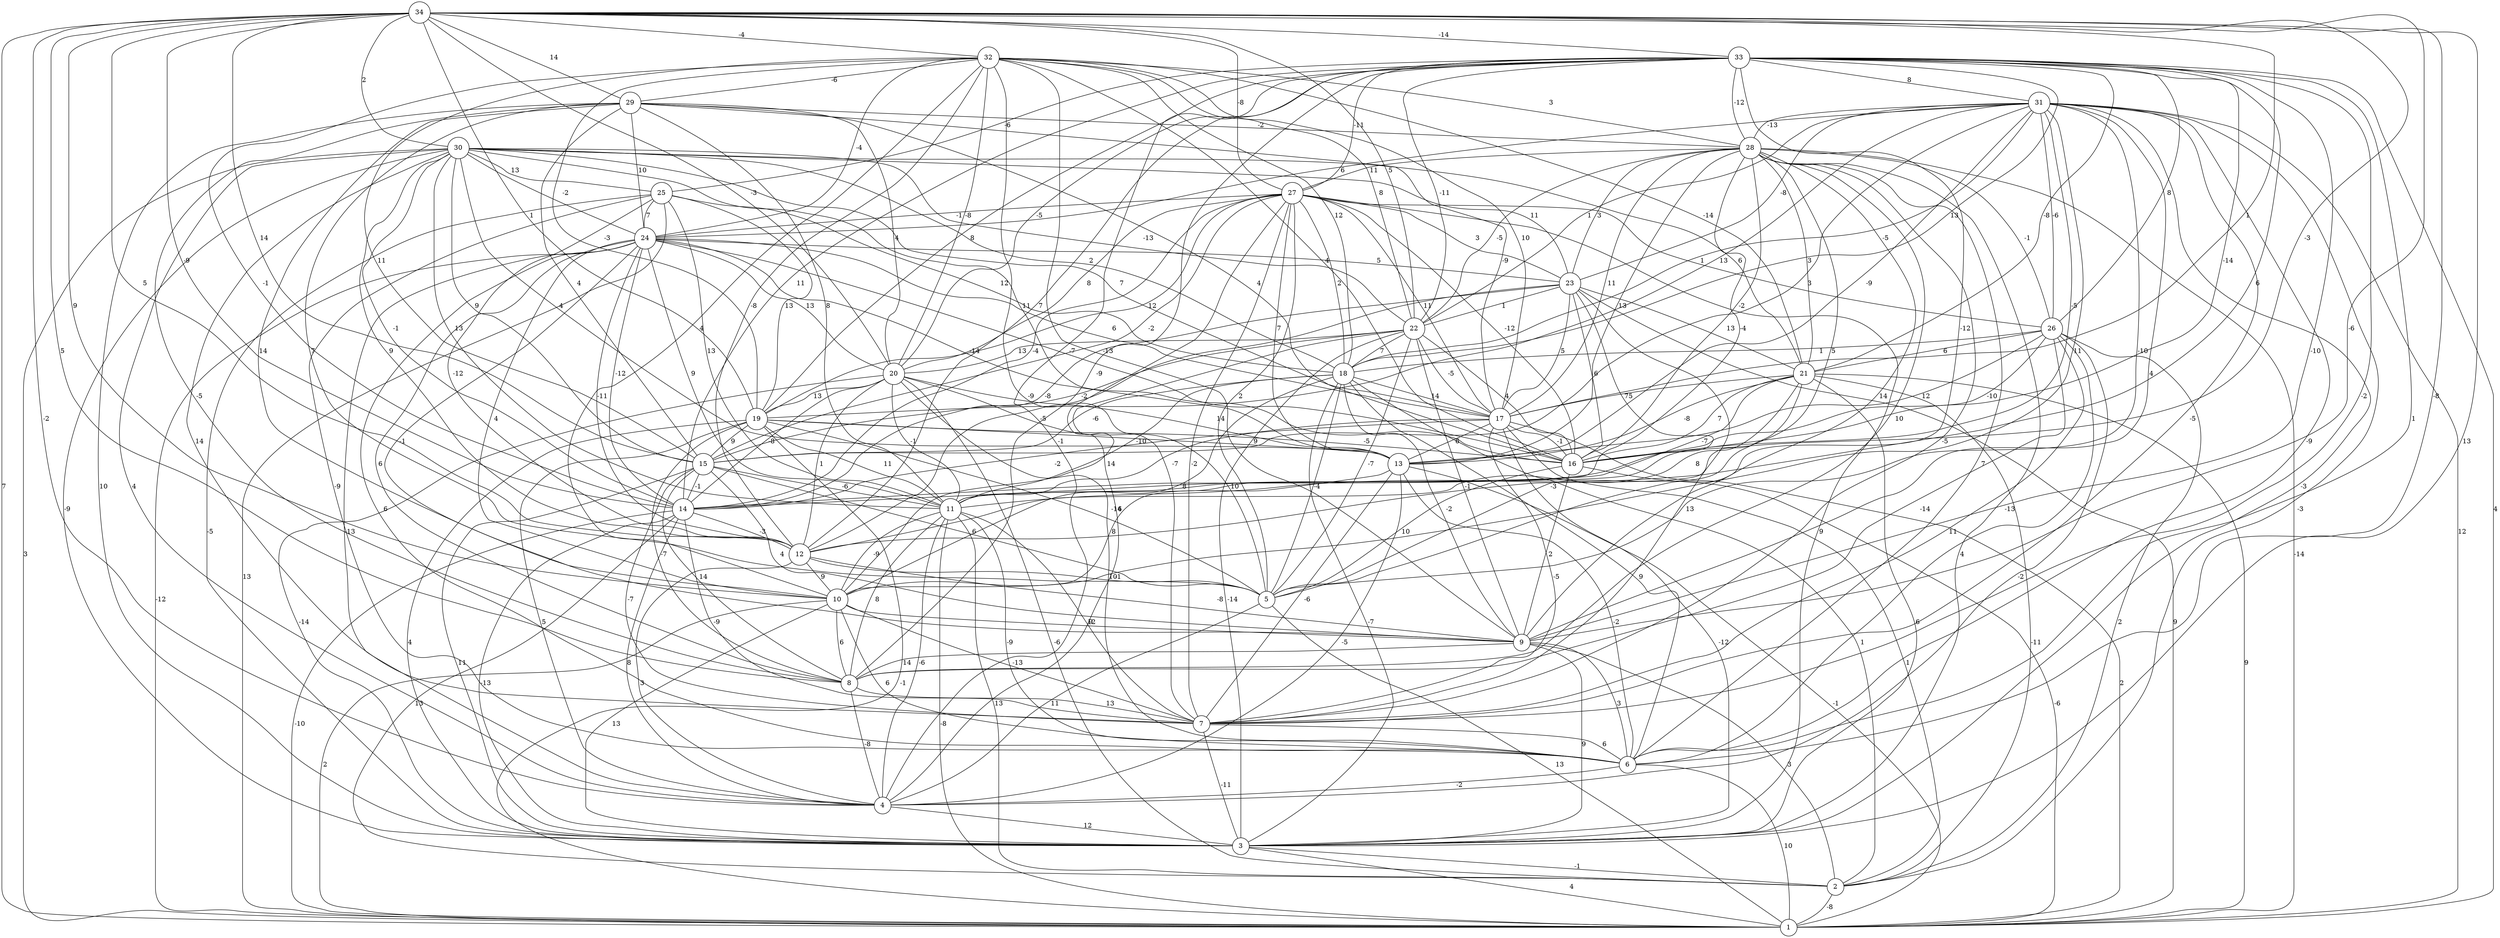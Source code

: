 graph { 
	 fontname="Helvetica,Arial,sans-serif" 
	 node [shape = circle]; 
	 34 -- 1 [label = "7"];
	 34 -- 3 [label = "13"];
	 34 -- 4 [label = "-2"];
	 34 -- 6 [label = "-8"];
	 34 -- 8 [label = "5"];
	 34 -- 9 [label = "-6"];
	 34 -- 10 [label = "9"];
	 34 -- 12 [label = "5"];
	 34 -- 14 [label = "-9"];
	 34 -- 15 [label = "14"];
	 34 -- 16 [label = "-3"];
	 34 -- 17 [label = "1"];
	 34 -- 19 [label = "1"];
	 34 -- 20 [label = "-3"];
	 34 -- 22 [label = "5"];
	 34 -- 27 [label = "-8"];
	 34 -- 29 [label = "14"];
	 34 -- 30 [label = "2"];
	 34 -- 32 [label = "-4"];
	 34 -- 33 [label = "-14"];
	 33 -- 1 [label = "4"];
	 33 -- 4 [label = "-1"];
	 33 -- 5 [label = "-12"];
	 33 -- 6 [label = "1"];
	 33 -- 7 [label = "-2"];
	 33 -- 8 [label = "-9"];
	 33 -- 9 [label = "-10"];
	 33 -- 11 [label = "6"];
	 33 -- 12 [label = "7"];
	 33 -- 14 [label = "11"];
	 33 -- 16 [label = "-14"];
	 33 -- 18 [label = "13"];
	 33 -- 19 [label = "8"];
	 33 -- 20 [label = "-5"];
	 33 -- 21 [label = "-8"];
	 33 -- 22 [label = "-11"];
	 33 -- 25 [label = "-6"];
	 33 -- 26 [label = "8"];
	 33 -- 27 [label = "-11"];
	 33 -- 28 [label = "-12"];
	 33 -- 31 [label = "8"];
	 32 -- 7 [label = "-9"];
	 32 -- 9 [label = "-13"];
	 32 -- 10 [label = "4"];
	 32 -- 12 [label = "-8"];
	 32 -- 14 [label = "-1"];
	 32 -- 15 [label = "11"];
	 32 -- 16 [label = "4"];
	 32 -- 17 [label = "10"];
	 32 -- 18 [label = "12"];
	 32 -- 19 [label = "-3"];
	 32 -- 20 [label = "-8"];
	 32 -- 21 [label = "-14"];
	 32 -- 22 [label = "8"];
	 32 -- 24 [label = "-4"];
	 32 -- 28 [label = "3"];
	 32 -- 29 [label = "-6"];
	 31 -- 1 [label = "12"];
	 31 -- 2 [label = "-3"];
	 31 -- 3 [label = "-3"];
	 31 -- 5 [label = "-10"];
	 31 -- 6 [label = "-9"];
	 31 -- 7 [label = "-5"];
	 31 -- 9 [label = "4"];
	 31 -- 10 [label = "11"];
	 31 -- 11 [label = "-5"];
	 31 -- 13 [label = "-9"];
	 31 -- 15 [label = "3"];
	 31 -- 18 [label = "-5"];
	 31 -- 19 [label = "13"];
	 31 -- 22 [label = "1"];
	 31 -- 23 [label = "-8"];
	 31 -- 24 [label = "6"];
	 31 -- 26 [label = "-6"];
	 31 -- 28 [label = "-13"];
	 30 -- 1 [label = "3"];
	 30 -- 3 [label = "-9"];
	 30 -- 4 [label = "4"];
	 30 -- 7 [label = "14"];
	 30 -- 11 [label = "13"];
	 30 -- 12 [label = "9"];
	 30 -- 13 [label = "4"];
	 30 -- 14 [label = "-1"];
	 30 -- 15 [label = "9"];
	 30 -- 16 [label = "11"];
	 30 -- 17 [label = "7"];
	 30 -- 18 [label = "2"];
	 30 -- 21 [label = "6"];
	 30 -- 22 [label = "-13"];
	 30 -- 23 [label = "11"];
	 30 -- 24 [label = "-2"];
	 30 -- 25 [label = "13"];
	 29 -- 3 [label = "10"];
	 29 -- 5 [label = "7"];
	 29 -- 8 [label = "-5"];
	 29 -- 10 [label = "14"];
	 29 -- 11 [label = "8"];
	 29 -- 15 [label = "4"];
	 29 -- 16 [label = "4"];
	 29 -- 17 [label = "-9"];
	 29 -- 20 [label = "4"];
	 29 -- 24 [label = "10"];
	 29 -- 28 [label = "-2"];
	 28 -- 1 [label = "-14"];
	 28 -- 3 [label = "-13"];
	 28 -- 6 [label = "7"];
	 28 -- 7 [label = "-5"];
	 28 -- 8 [label = "10"];
	 28 -- 9 [label = "14"];
	 28 -- 12 [label = "5"];
	 28 -- 13 [label = "13"];
	 28 -- 14 [label = "-4"];
	 28 -- 16 [label = "-2"];
	 28 -- 17 [label = "11"];
	 28 -- 21 [label = "3"];
	 28 -- 22 [label = "-5"];
	 28 -- 23 [label = "3"];
	 28 -- 26 [label = "-1"];
	 28 -- 27 [label = "11"];
	 27 -- 3 [label = "9"];
	 27 -- 4 [label = "6"];
	 27 -- 5 [label = "2"];
	 27 -- 7 [label = "-2"];
	 27 -- 13 [label = "7"];
	 27 -- 14 [label = "-4"];
	 27 -- 15 [label = "-2"];
	 27 -- 16 [label = "-12"];
	 27 -- 17 [label = "11"];
	 27 -- 18 [label = "2"];
	 27 -- 19 [label = "12"];
	 27 -- 20 [label = "8"];
	 27 -- 23 [label = "3"];
	 27 -- 24 [label = "-1"];
	 27 -- 26 [label = "1"];
	 26 -- 2 [label = "2"];
	 26 -- 4 [label = "-2"];
	 26 -- 6 [label = "4"];
	 26 -- 7 [label = "11"];
	 26 -- 8 [label = "-14"];
	 26 -- 13 [label = "12"];
	 26 -- 16 [label = "-10"];
	 26 -- 18 [label = "1"];
	 26 -- 21 [label = "6"];
	 25 -- 1 [label = "13"];
	 25 -- 3 [label = "-5"];
	 25 -- 6 [label = "-9"];
	 25 -- 11 [label = "13"];
	 25 -- 12 [label = "-12"];
	 25 -- 18 [label = "12"];
	 25 -- 19 [label = "13"];
	 25 -- 24 [label = "7"];
	 24 -- 1 [label = "-12"];
	 24 -- 4 [label = "-13"];
	 24 -- 6 [label = "6"];
	 24 -- 8 [label = "6"];
	 24 -- 9 [label = "-1"];
	 24 -- 10 [label = "4"];
	 24 -- 11 [label = "9"];
	 24 -- 12 [label = "-11"];
	 24 -- 13 [label = "-14"];
	 24 -- 14 [label = "-12"];
	 24 -- 16 [label = "-7"];
	 24 -- 17 [label = "6"];
	 24 -- 20 [label = "13"];
	 24 -- 23 [label = "5"];
	 23 -- 1 [label = "9"];
	 23 -- 7 [label = "13"];
	 23 -- 11 [label = "7"];
	 23 -- 12 [label = "-5"];
	 23 -- 14 [label = "-8"];
	 23 -- 16 [label = "6"];
	 23 -- 17 [label = "5"];
	 23 -- 21 [label = "13"];
	 23 -- 22 [label = "1"];
	 22 -- 3 [label = "-14"];
	 22 -- 5 [label = "-7"];
	 22 -- 9 [label = "-1"];
	 22 -- 10 [label = "14"];
	 22 -- 15 [label = "-2"];
	 22 -- 16 [label = "4"];
	 22 -- 17 [label = "-5"];
	 22 -- 18 [label = "7"];
	 22 -- 20 [label = "13"];
	 21 -- 1 [label = "9"];
	 21 -- 2 [label = "-11"];
	 21 -- 3 [label = "6"];
	 21 -- 5 [label = "-3"];
	 21 -- 12 [label = "8"];
	 21 -- 13 [label = "-8"];
	 21 -- 14 [label = "-7"];
	 21 -- 16 [label = "7"];
	 21 -- 17 [label = "5"];
	 20 -- 2 [label = "-6"];
	 20 -- 3 [label = "-14"];
	 20 -- 5 [label = "10"];
	 20 -- 6 [label = "10"];
	 20 -- 11 [label = "-1"];
	 20 -- 12 [label = "1"];
	 20 -- 13 [label = "14"];
	 20 -- 14 [label = "-8"];
	 20 -- 19 [label = "13"];
	 19 -- 1 [label = "-1"];
	 19 -- 3 [label = "4"];
	 19 -- 4 [label = "5"];
	 19 -- 5 [label = "-14"];
	 19 -- 8 [label = "-7"];
	 19 -- 11 [label = "11"];
	 19 -- 13 [label = "9"];
	 19 -- 15 [label = "9"];
	 19 -- 16 [label = "-5"];
	 18 -- 2 [label = "1"];
	 18 -- 3 [label = "-7"];
	 18 -- 5 [label = "-4"];
	 18 -- 6 [label = "9"];
	 18 -- 9 [label = "-2"];
	 18 -- 10 [label = "8"];
	 18 -- 11 [label = "-10"];
	 18 -- 15 [label = "-6"];
	 18 -- 17 [label = "14"];
	 17 -- 1 [label = "2"];
	 17 -- 2 [label = "1"];
	 17 -- 3 [label = "-12"];
	 17 -- 7 [label = "-5"];
	 17 -- 11 [label = "-7"];
	 17 -- 13 [label = "6"];
	 17 -- 14 [label = "-2"];
	 17 -- 16 [label = "-1"];
	 16 -- 1 [label = "-6"];
	 16 -- 5 [label = "10"];
	 16 -- 9 [label = "2"];
	 15 -- 3 [label = "11"];
	 15 -- 5 [label = "6"];
	 15 -- 7 [label = "-7"];
	 15 -- 8 [label = "14"];
	 15 -- 9 [label = "4"];
	 15 -- 11 [label = "-6"];
	 15 -- 14 [label = "-1"];
	 14 -- 1 [label = "-10"];
	 14 -- 2 [label = "13"];
	 14 -- 3 [label = "-13"];
	 14 -- 4 [label = "8"];
	 14 -- 7 [label = "-9"];
	 14 -- 12 [label = "-3"];
	 13 -- 1 [label = "-1"];
	 13 -- 4 [label = "-5"];
	 13 -- 6 [label = "-2"];
	 13 -- 7 [label = "-6"];
	 13 -- 10 [label = "8"];
	 12 -- 4 [label = "3"];
	 12 -- 5 [label = "-1"];
	 12 -- 9 [label = "-8"];
	 12 -- 10 [label = "9"];
	 11 -- 1 [label = "-8"];
	 11 -- 2 [label = "13"];
	 11 -- 4 [label = "-6"];
	 11 -- 6 [label = "-9"];
	 11 -- 7 [label = "9"];
	 11 -- 8 [label = "8"];
	 11 -- 10 [label = "-9"];
	 10 -- 1 [label = "2"];
	 10 -- 3 [label = "13"];
	 10 -- 6 [label = "6"];
	 10 -- 7 [label = "-13"];
	 10 -- 8 [label = "6"];
	 10 -- 9 [label = "12"];
	 9 -- 2 [label = "3"];
	 9 -- 3 [label = "9"];
	 9 -- 6 [label = "3"];
	 9 -- 8 [label = "14"];
	 8 -- 4 [label = "-8"];
	 8 -- 7 [label = "13"];
	 7 -- 3 [label = "-11"];
	 7 -- 6 [label = "6"];
	 6 -- 1 [label = "10"];
	 6 -- 4 [label = "-2"];
	 5 -- 1 [label = "13"];
	 5 -- 4 [label = "11"];
	 4 -- 3 [label = "12"];
	 3 -- 1 [label = "4"];
	 3 -- 2 [label = "-1"];
	 2 -- 1 [label = "-8"];
	 1;
	 2;
	 3;
	 4;
	 5;
	 6;
	 7;
	 8;
	 9;
	 10;
	 11;
	 12;
	 13;
	 14;
	 15;
	 16;
	 17;
	 18;
	 19;
	 20;
	 21;
	 22;
	 23;
	 24;
	 25;
	 26;
	 27;
	 28;
	 29;
	 30;
	 31;
	 32;
	 33;
	 34;
}
